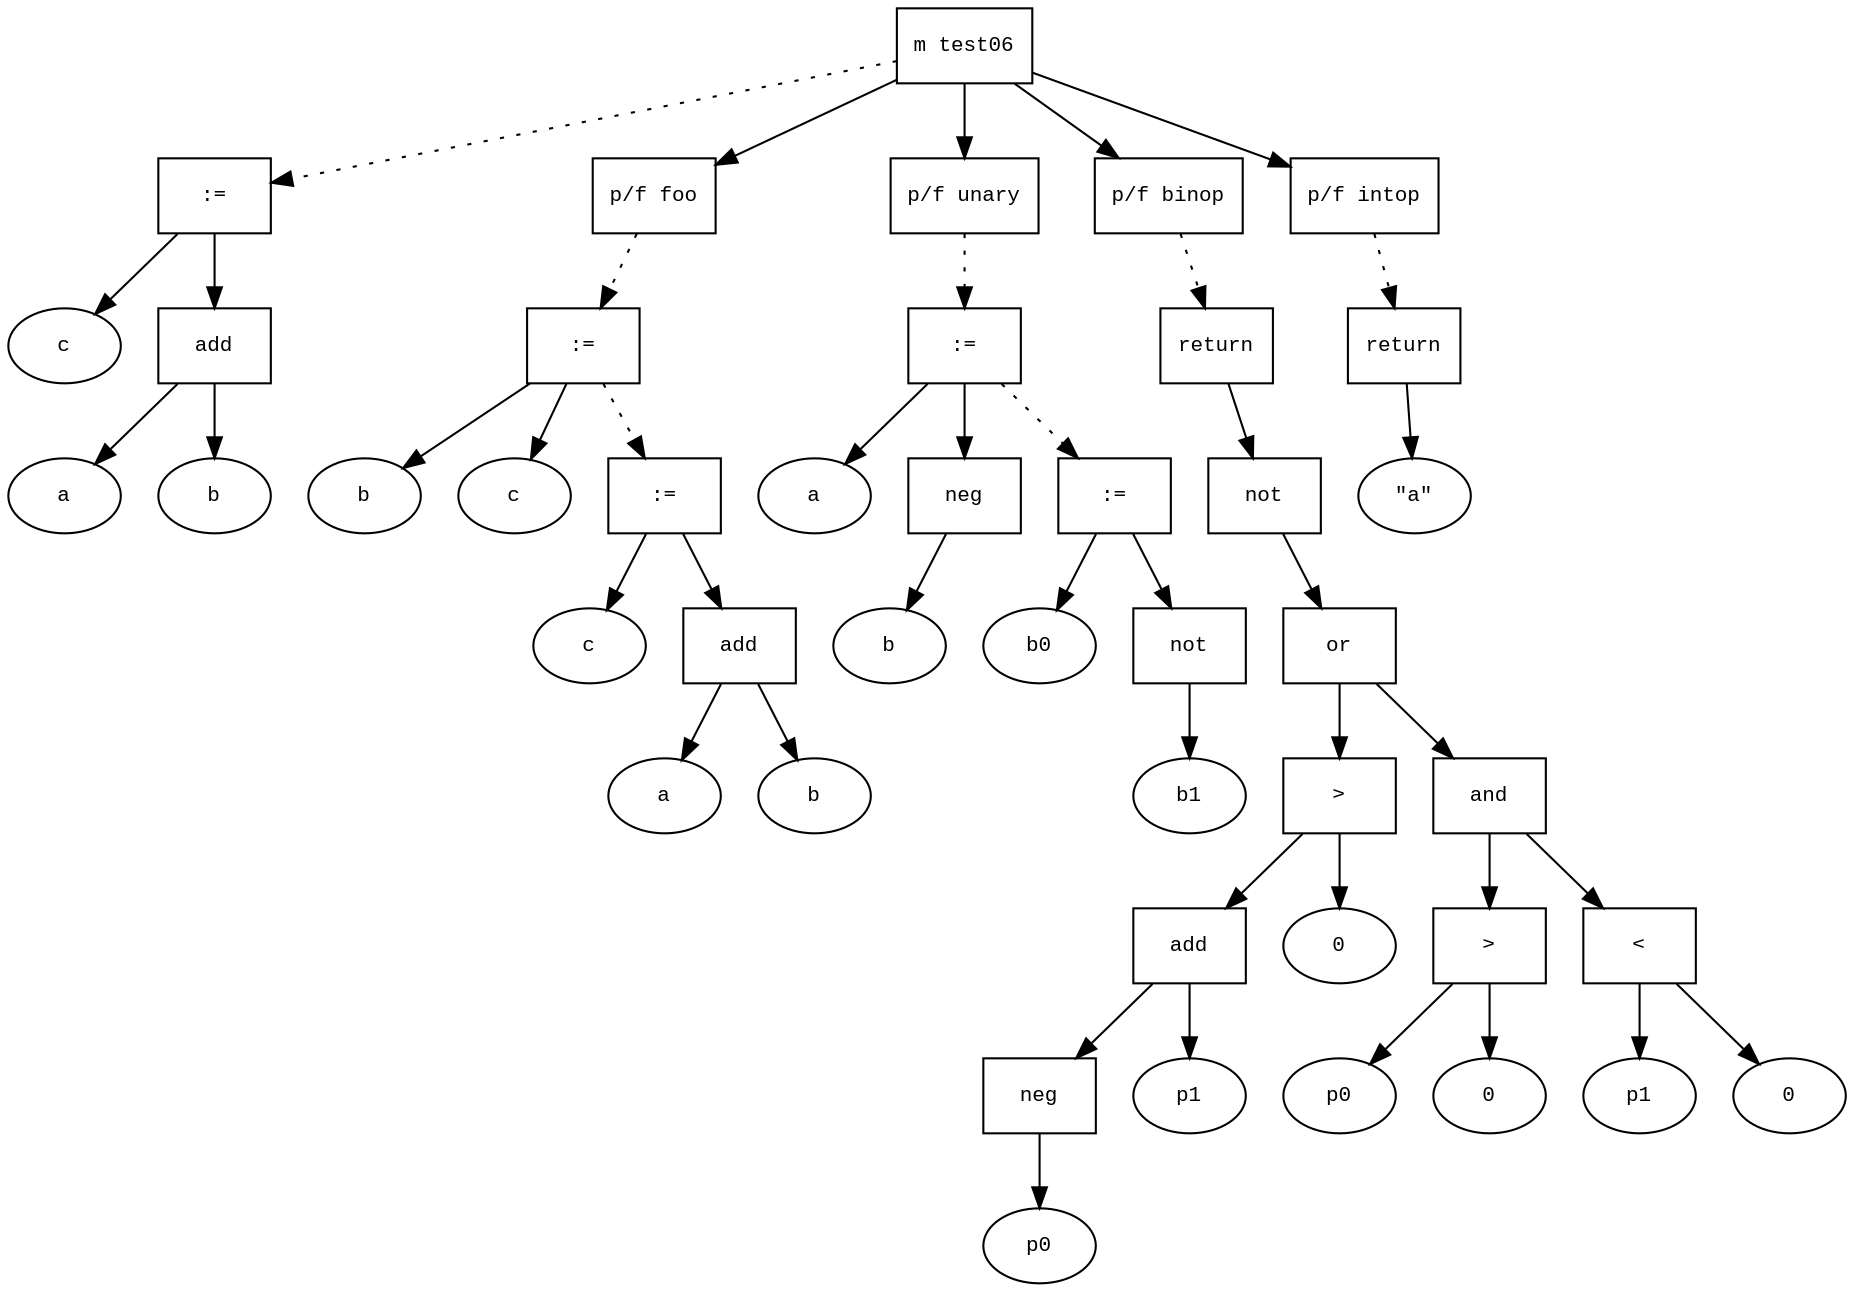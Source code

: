 digraph AST {
  graph [fontname="Times New Roman",fontsize=10];
  node  [fontname="Courier New",fontsize=10];
  edge  [fontname="Times New Roman",fontsize=10];

  node0 [label="m test06",shape=box];
  node49 [label=":=",shape=box];
  node45 [label="c",shape=ellipse];
  node49->node45;
  node48 [label="add",shape=box];
  node46 [label="a",shape=ellipse];
  node48->node46;
  node47 [label="b",shape=ellipse];
  node48->node47;
  node49->node48;
  node0 -> node49 [style=dotted];
  node6 [label="p/f foo",shape=box];
  node10 [label=":=",shape=box];
  node8 [label="b",shape=ellipse];
  node10->node8;
  node9 [label="c",shape=ellipse];
  node10->node9;
  node6 -> node10 [style=dotted];
  node15 [label=":=",shape=box];
  node11 [label="c",shape=ellipse];
  node15->node11;
  node14 [label="add",shape=box];
  node12 [label="a",shape=ellipse];
  node14->node12;
  node13 [label="b",shape=ellipse];
  node14->node13;
  node15->node14;
  node10 -> node15 [style=dotted];
  node0 -> node6;
  node16 [label="p/f unary",shape=box];
  node20 [label=":=",shape=box];
  node17 [label="a",shape=ellipse];
  node20->node17;
  node19 [label="neg",shape=box];
  node18 [label="b",shape=ellipse];
  node19->node18;
  node20->node19;
  node16 -> node20 [style=dotted];
  node24 [label=":=",shape=box];
  node21 [label="b0",shape=ellipse];
  node24->node21;
  node23 [label="not",shape=box];
  node22 [label="b1",shape=ellipse];
  node23->node22;
  node24->node23;
  node20 -> node24 [style=dotted];
  node0 -> node16;
  node25 [label="p/f binop",shape=box];
  node41 [label="return",shape=box];
  node40 [label="not",shape=box];
  node39 [label="or",shape=box];
  node31 [label=">",shape=box];
  node29 [label="add",shape=box];
  node27 [label="neg",shape=box];
  node26 [label="p0",shape=ellipse];
  node27->node26;
  node29->node27;
  node28 [label="p1",shape=ellipse];
  node29->node28;
  node31->node29;
  node30 [label="0",shape=ellipse];
  node31->node30;
  node39->node31;
  node38 [label="and",shape=box];
  node34 [label=">",shape=box];
  node32 [label="p0",shape=ellipse];
  node34->node32;
  node33 [label="0",shape=ellipse];
  node34->node33;
  node38->node34;
  node37 [label="<",shape=box];
  node35 [label="p1",shape=ellipse];
  node37->node35;
  node36 [label="0",shape=ellipse];
  node37->node36;
  node38->node37;
  node39->node38;
  node40->node39;
  node41->node40;
  node25 -> node41 [style=dotted];
  node0 -> node25;
  node42 [label="p/f intop",shape=box];
  node44 [label="return",shape=box];
  node43 [label="\"a\"",shape=ellipse];
  node44->node43;
  node42 -> node44 [style=dotted];
  node0 -> node42;
}

